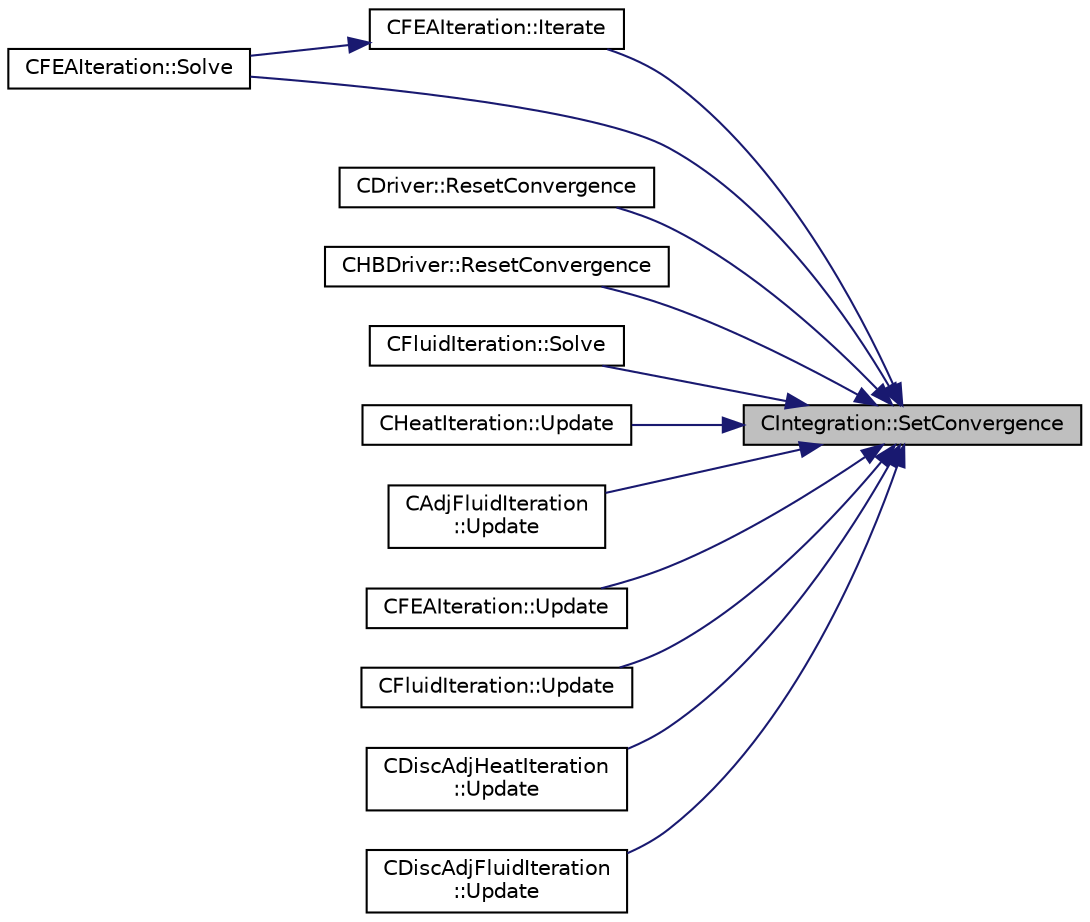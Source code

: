 digraph "CIntegration::SetConvergence"
{
 // LATEX_PDF_SIZE
  edge [fontname="Helvetica",fontsize="10",labelfontname="Helvetica",labelfontsize="10"];
  node [fontname="Helvetica",fontsize="10",shape=record];
  rankdir="RL";
  Node1 [label="CIntegration::SetConvergence",height=0.2,width=0.4,color="black", fillcolor="grey75", style="filled", fontcolor="black",tooltip="Set the indicator of the convergence."];
  Node1 -> Node2 [dir="back",color="midnightblue",fontsize="10",style="solid",fontname="Helvetica"];
  Node2 [label="CFEAIteration::Iterate",height=0.2,width=0.4,color="black", fillcolor="white", style="filled",URL="$classCFEAIteration.html#a6f38f9de139d7ecda0d39ab13342b39a",tooltip="Perform a single iteration for structural analysis using the Finite Element Method."];
  Node2 -> Node3 [dir="back",color="midnightblue",fontsize="10",style="solid",fontname="Helvetica"];
  Node3 [label="CFEAIteration::Solve",height=0.2,width=0.4,color="black", fillcolor="white", style="filled",URL="$classCFEAIteration.html#aba70dd8774515f274bbb361f44d30309",tooltip="Iterate the structural system for a number of Inner_Iter iterations."];
  Node1 -> Node4 [dir="back",color="midnightblue",fontsize="10",style="solid",fontname="Helvetica"];
  Node4 [label="CDriver::ResetConvergence",height=0.2,width=0.4,color="black", fillcolor="white", style="filled",URL="$classCDriver.html#afc43a5d1b2600fd7ee3db7a56cfb3efd",tooltip="A virtual member."];
  Node1 -> Node5 [dir="back",color="midnightblue",fontsize="10",style="solid",fontname="Helvetica"];
  Node5 [label="CHBDriver::ResetConvergence",height=0.2,width=0.4,color="black", fillcolor="white", style="filled",URL="$classCHBDriver.html#a16a98e4c0fb414a9bfcf2e516ecf9c5b",tooltip="Reset the convergence flag (set to false) of the solver for the Harmonic Balance."];
  Node1 -> Node3 [dir="back",color="midnightblue",fontsize="10",style="solid",fontname="Helvetica"];
  Node1 -> Node6 [dir="back",color="midnightblue",fontsize="10",style="solid",fontname="Helvetica"];
  Node6 [label="CFluidIteration::Solve",height=0.2,width=0.4,color="black", fillcolor="white", style="filled",URL="$classCFluidIteration.html#ae4c454356af70246063fdcba4accb068",tooltip="Iterate the fluid system for a number of Inner_Iter iterations."];
  Node1 -> Node7 [dir="back",color="midnightblue",fontsize="10",style="solid",fontname="Helvetica"];
  Node7 [label="CHeatIteration::Update",height=0.2,width=0.4,color="black", fillcolor="white", style="filled",URL="$classCHeatIteration.html#ab0bc70fec8698abfb5292ab2e0a0dbff",tooltip="Updates the containers for the heat system."];
  Node1 -> Node8 [dir="back",color="midnightblue",fontsize="10",style="solid",fontname="Helvetica"];
  Node8 [label="CAdjFluidIteration\l::Update",height=0.2,width=0.4,color="black", fillcolor="white", style="filled",URL="$classCAdjFluidIteration.html#aaa4380e135f019835555c79cb4cbece9",tooltip="Updates the containers for the adjoint fluid system."];
  Node1 -> Node9 [dir="back",color="midnightblue",fontsize="10",style="solid",fontname="Helvetica"];
  Node9 [label="CFEAIteration::Update",height=0.2,width=0.4,color="black", fillcolor="white", style="filled",URL="$classCFEAIteration.html#a1112f9283b0bee1ac564a798a0090c21",tooltip="Updates the containers for the FEM system."];
  Node1 -> Node10 [dir="back",color="midnightblue",fontsize="10",style="solid",fontname="Helvetica"];
  Node10 [label="CFluidIteration::Update",height=0.2,width=0.4,color="black", fillcolor="white", style="filled",URL="$classCFluidIteration.html#a64c0f94e1a8cf86032f784b514b94571",tooltip="Updates the containers for the fluid system."];
  Node1 -> Node11 [dir="back",color="midnightblue",fontsize="10",style="solid",fontname="Helvetica"];
  Node11 [label="CDiscAdjHeatIteration\l::Update",height=0.2,width=0.4,color="black", fillcolor="white", style="filled",URL="$classCDiscAdjHeatIteration.html#a244f49888e0e00c97fb44ca26c4e013a",tooltip="Perform a single iteration of the adjoint heat problem."];
  Node1 -> Node12 [dir="back",color="midnightblue",fontsize="10",style="solid",fontname="Helvetica"];
  Node12 [label="CDiscAdjFluidIteration\l::Update",height=0.2,width=0.4,color="black", fillcolor="white", style="filled",URL="$classCDiscAdjFluidIteration.html#a7c95faf6d66721e2793d5fc5f1e41990",tooltip="Updates the containers for the discrete adjoint fluid system."];
}
